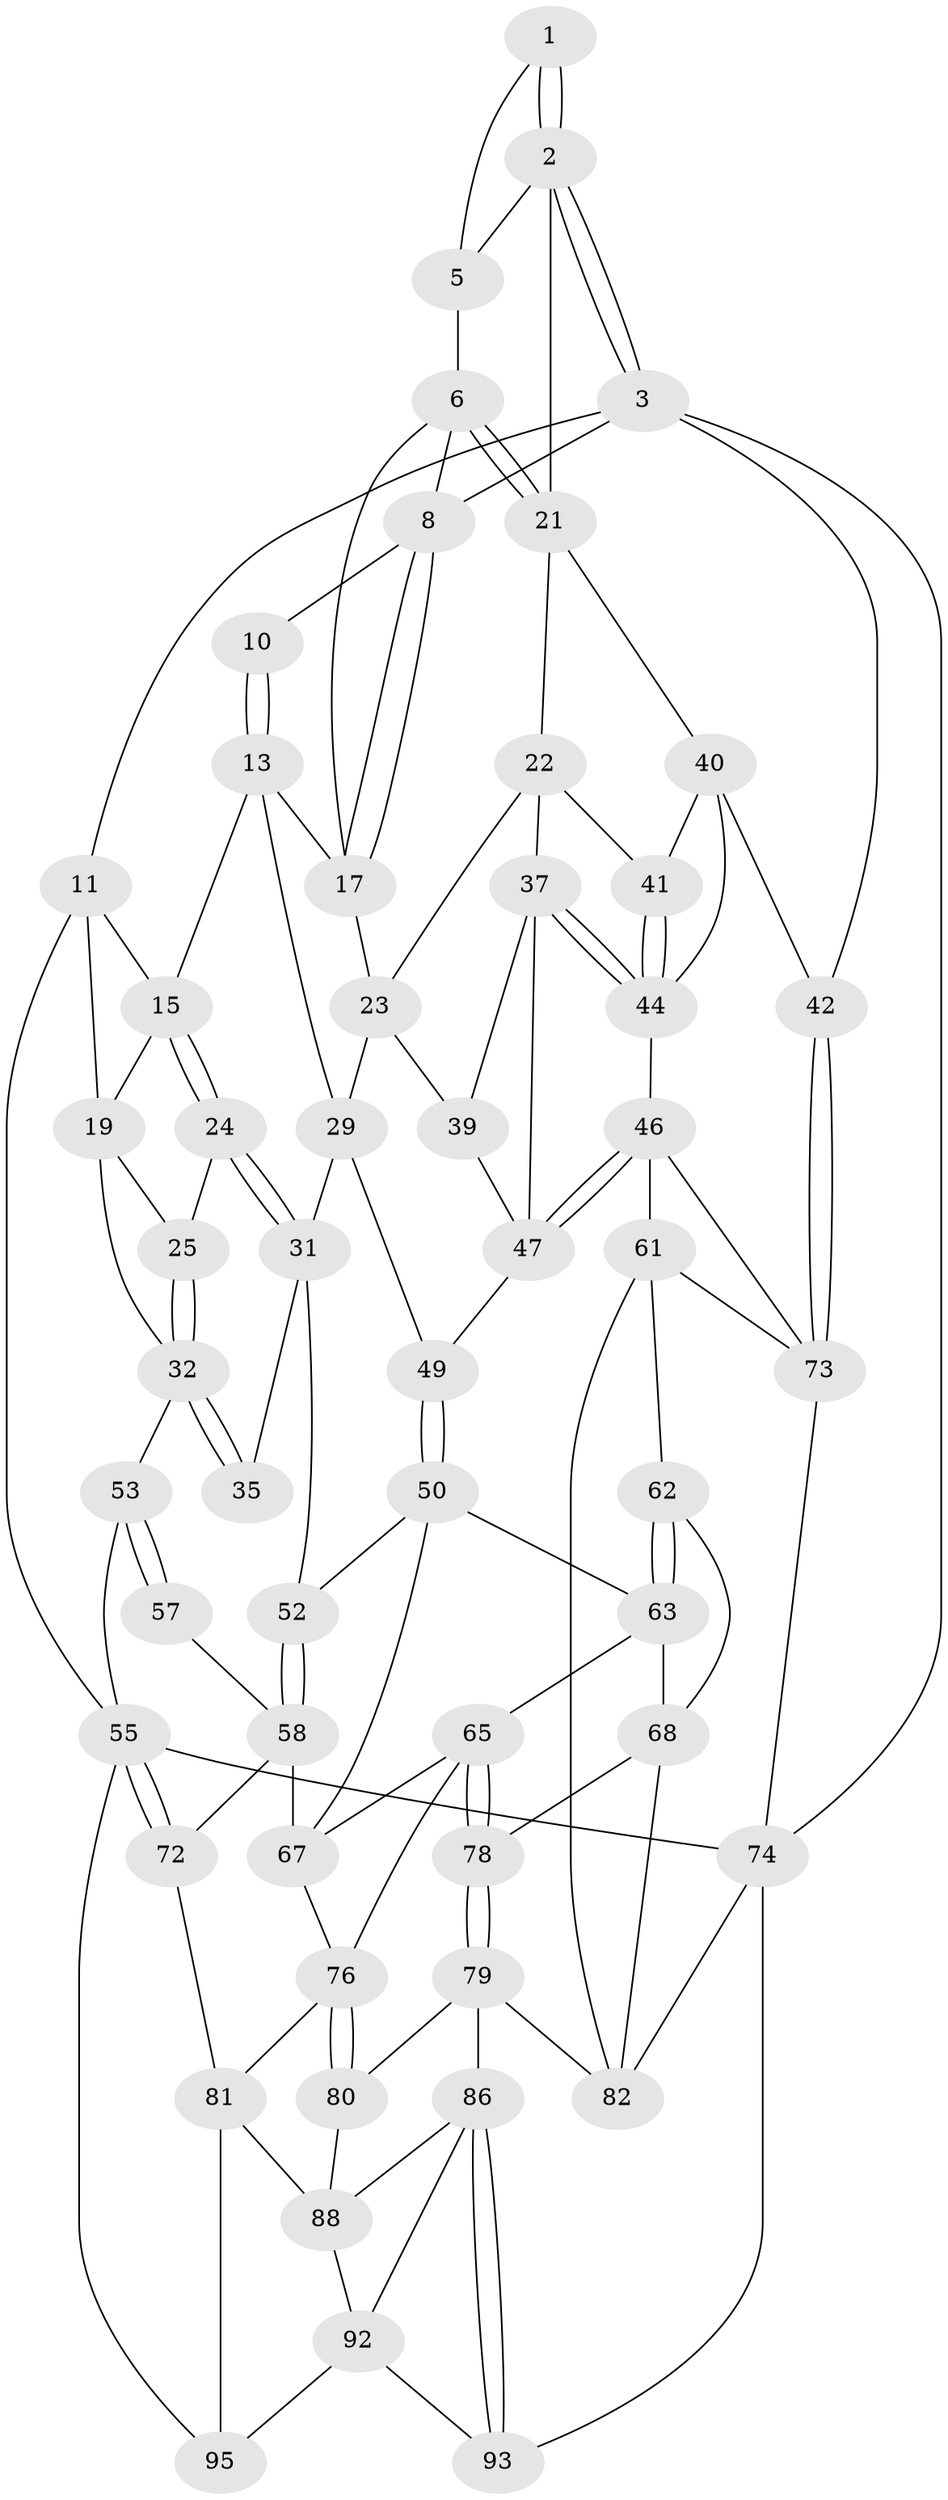 // original degree distribution, {3: 0.042105263157894736, 6: 0.25263157894736843, 5: 0.4631578947368421, 4: 0.24210526315789474}
// Generated by graph-tools (version 1.1) at 2025/42/03/06/25 10:42:29]
// undirected, 56 vertices, 124 edges
graph export_dot {
graph [start="1"]
  node [color=gray90,style=filled];
  1 [pos="+0.8079054443927615+0"];
  2 [pos="+1+0.2033039567819288",super="+26"];
  3 [pos="+1+0.27404697277599577",super="+4"];
  5 [pos="+0.8835941764512081+0.13809633837306934"];
  6 [pos="+0.7818646822832445+0.1291543468224751",super="+7"];
  8 [pos="+0.727577884388264+0",super="+9"];
  10 [pos="+0.5600788536676908+0"];
  11 [pos="+0+0",super="+12"];
  13 [pos="+0.5089405951597397+0.07392033204513777",super="+14"];
  15 [pos="+0.35930400986189087+0.1284527301804617",super="+16"];
  17 [pos="+0.6166956316386805+0.14177549749648954",super="+18"];
  19 [pos="+0.16566986477932805+0.1287192583080142",super="+20"];
  21 [pos="+0.6807820745617535+0.23121392906708732",super="+27"];
  22 [pos="+0.665295720007905+0.2318657713271484",super="+36"];
  23 [pos="+0.6539910591852015+0.22741925817720435",super="+28"];
  24 [pos="+0.2561249446085374+0.21625050754633857"];
  25 [pos="+0.24605188360998137+0.2156051628665872"];
  29 [pos="+0.48856915810024537+0.30217500238871975",super="+30"];
  31 [pos="+0.327124884476464+0.3677140280690435",super="+34"];
  32 [pos="+0.08117377915311823+0.3195905421202874",super="+33"];
  35 [pos="+0.1801151479836947+0.44722002379208103"];
  37 [pos="+0.6515166510182597+0.3615086055180191",super="+38"];
  39 [pos="+0.5357790851086872+0.3470172244040853"];
  40 [pos="+0.8208535346059631+0.36299352665381607",super="+43"];
  41 [pos="+0.7140936182729912+0.37890461795204267"];
  42 [pos="+1+0.4337052651518156"];
  44 [pos="+0.6861886980839529+0.42399365235161596",super="+45"];
  46 [pos="+0.6758329793970225+0.5642659235192142",super="+60"];
  47 [pos="+0.6066817654425317+0.5152010535987216",super="+48"];
  49 [pos="+0.4299677608156509+0.5013047330365106"];
  50 [pos="+0.3950052828500305+0.5649848736267374",super="+51"];
  52 [pos="+0.2297127376780783+0.5379633510014386"];
  53 [pos="+0+0.4799991007491644",super="+54"];
  55 [pos="+0+1",super="+56"];
  57 [pos="+0.10612509734532126+0.4992487452098967",super="+59"];
  58 [pos="+0.07355649682580098+0.635388132821714",super="+71"];
  61 [pos="+0.6643051070741944+0.6637631439947763",super="+84"];
  62 [pos="+0.6385552567167313+0.6922404614492389"];
  63 [pos="+0.4272998568196946+0.6079095850963449",super="+64"];
  65 [pos="+0.3880980616088254+0.7333442877663422",super="+66"];
  67 [pos="+0.2887980609126508+0.6076080746101081",super="+70"];
  68 [pos="+0.5082124232527152+0.7361528656683177",super="+69"];
  72 [pos="+0.10633928927085916+0.7711220403909836"];
  73 [pos="+1+0.7639271366995073",super="+75"];
  74 [pos="+1+1",super="+91"];
  76 [pos="+0.27888996439948366+0.807007067389782",super="+77"];
  78 [pos="+0.39811921787874394+0.7674995360131245"];
  79 [pos="+0.3913908109491751+0.7936390817237438",super="+83"];
  80 [pos="+0.37550251672198903+0.8126565740807857"];
  81 [pos="+0.21760866485198938+0.9458935232389578",super="+90"];
  82 [pos="+0.6024497434907885+0.8286936809424094",super="+85"];
  86 [pos="+0.557727327151066+0.930118468017163",super="+87"];
  88 [pos="+0.3765510407271656+0.8165268608135001",super="+89"];
  92 [pos="+0.3631010712373025+0.9330914747030209",super="+94"];
  93 [pos="+0.565794816847655+1"];
  95 [pos="+0.046224065876736255+1"];
  1 -- 2;
  1 -- 2;
  1 -- 5;
  2 -- 3;
  2 -- 3;
  2 -- 21;
  2 -- 5;
  3 -- 42;
  3 -- 74;
  3 -- 11;
  3 -- 8;
  5 -- 6;
  6 -- 21;
  6 -- 21;
  6 -- 8;
  6 -- 17;
  8 -- 17;
  8 -- 17;
  8 -- 10;
  10 -- 13;
  10 -- 13;
  11 -- 15;
  11 -- 55;
  11 -- 19;
  13 -- 17;
  13 -- 29;
  13 -- 15;
  15 -- 24;
  15 -- 24;
  15 -- 19;
  17 -- 23;
  19 -- 25;
  19 -- 32;
  21 -- 22;
  21 -- 40;
  22 -- 23;
  22 -- 41;
  22 -- 37;
  23 -- 39;
  23 -- 29;
  24 -- 25;
  24 -- 31;
  24 -- 31;
  25 -- 32;
  25 -- 32;
  29 -- 49;
  29 -- 31;
  31 -- 35;
  31 -- 52;
  32 -- 35;
  32 -- 35;
  32 -- 53;
  37 -- 44;
  37 -- 44;
  37 -- 39;
  37 -- 47;
  39 -- 47;
  40 -- 41;
  40 -- 42;
  40 -- 44;
  41 -- 44;
  41 -- 44;
  42 -- 73;
  42 -- 73;
  44 -- 46;
  46 -- 47;
  46 -- 47;
  46 -- 73;
  46 -- 61;
  47 -- 49;
  49 -- 50;
  49 -- 50;
  50 -- 63;
  50 -- 67;
  50 -- 52;
  52 -- 58;
  52 -- 58;
  53 -- 57 [weight=2];
  53 -- 57;
  53 -- 55;
  55 -- 72;
  55 -- 72;
  55 -- 74;
  55 -- 95;
  57 -- 58;
  58 -- 72;
  58 -- 67;
  61 -- 62;
  61 -- 73;
  61 -- 82;
  62 -- 63;
  62 -- 63;
  62 -- 68;
  63 -- 65;
  63 -- 68;
  65 -- 78;
  65 -- 78;
  65 -- 67;
  65 -- 76;
  67 -- 76;
  68 -- 78;
  68 -- 82;
  72 -- 81;
  73 -- 74;
  74 -- 93;
  74 -- 82;
  76 -- 80;
  76 -- 80;
  76 -- 81;
  78 -- 79;
  78 -- 79;
  79 -- 80;
  79 -- 82;
  79 -- 86;
  80 -- 88;
  81 -- 95;
  81 -- 88;
  86 -- 93;
  86 -- 93;
  86 -- 88;
  86 -- 92;
  88 -- 92;
  92 -- 93;
  92 -- 95;
}
